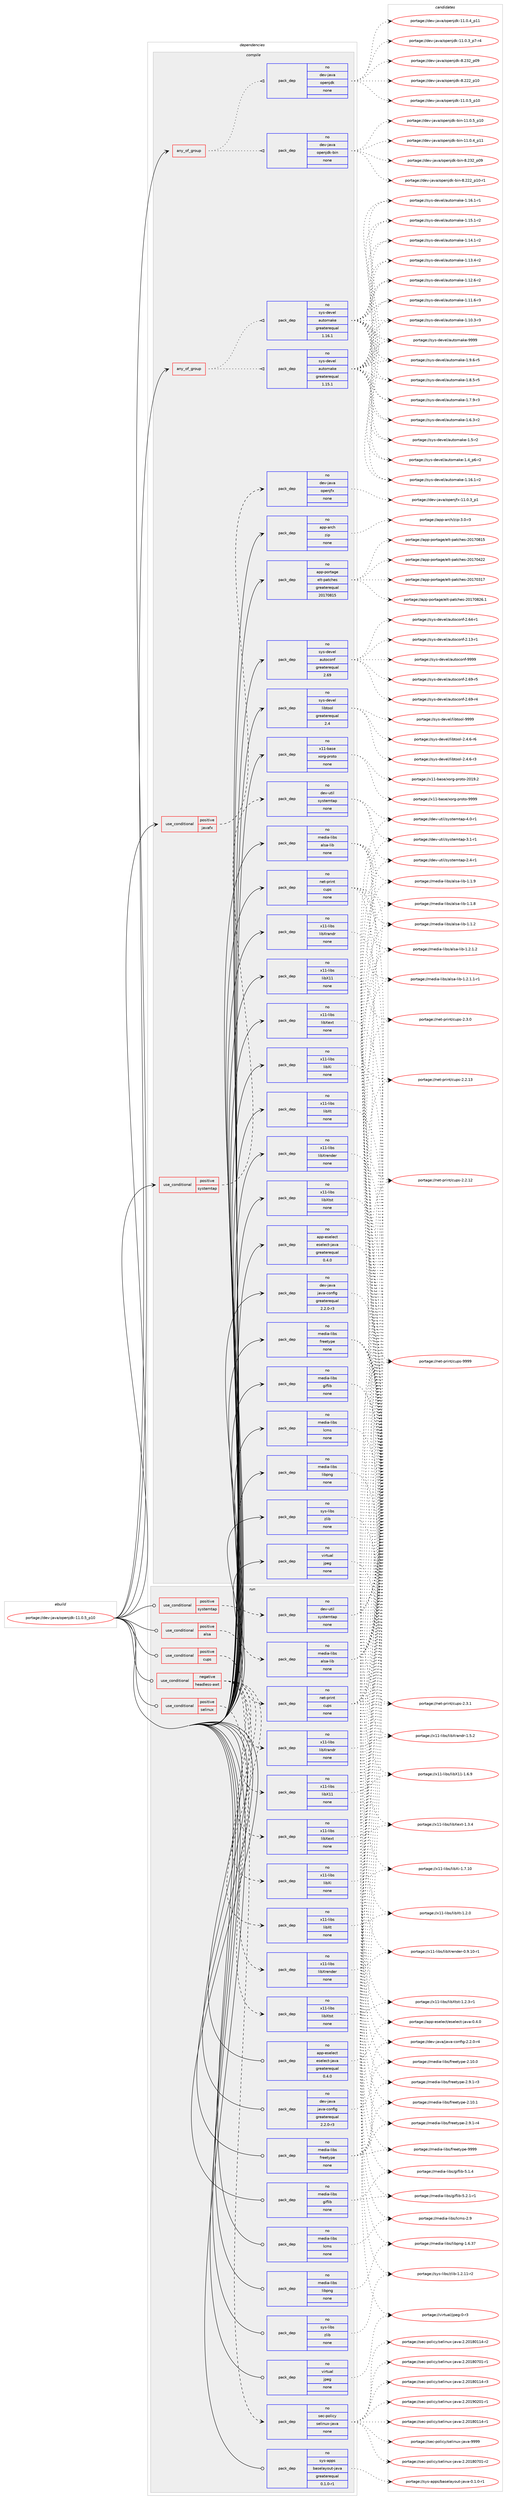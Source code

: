digraph prolog {

# *************
# Graph options
# *************

newrank=true;
concentrate=true;
compound=true;
graph [rankdir=LR,fontname=Helvetica,fontsize=10,ranksep=1.5];#, ranksep=2.5, nodesep=0.2];
edge  [arrowhead=vee];
node  [fontname=Helvetica,fontsize=10];

# **********
# The ebuild
# **********

subgraph cluster_leftcol {
color=gray;
label=<<i>ebuild</i>>;
id [label="portage://dev-java/openjdk-11.0.5_p10", color=red, width=4, href="../dev-java/openjdk-11.0.5_p10.svg"];
}

# ****************
# The dependencies
# ****************

subgraph cluster_midcol {
color=gray;
label=<<i>dependencies</i>>;
subgraph cluster_compile {
fillcolor="#eeeeee";
style=filled;
label=<<i>compile</i>>;
subgraph any5366 {
dependency527393 [label=<<TABLE BORDER="0" CELLBORDER="1" CELLSPACING="0" CELLPADDING="4"><TR><TD CELLPADDING="10">any_of_group</TD></TR></TABLE>>, shape=none, color=red];subgraph pack392348 {
dependency527394 [label=<<TABLE BORDER="0" CELLBORDER="1" CELLSPACING="0" CELLPADDING="4" WIDTH="220"><TR><TD ROWSPAN="6" CELLPADDING="30">pack_dep</TD></TR><TR><TD WIDTH="110">no</TD></TR><TR><TD>dev-java</TD></TR><TR><TD>openjdk-bin</TD></TR><TR><TD>none</TD></TR><TR><TD></TD></TR></TABLE>>, shape=none, color=blue];
}
dependency527393:e -> dependency527394:w [weight=20,style="dotted",arrowhead="oinv"];
subgraph pack392349 {
dependency527395 [label=<<TABLE BORDER="0" CELLBORDER="1" CELLSPACING="0" CELLPADDING="4" WIDTH="220"><TR><TD ROWSPAN="6" CELLPADDING="30">pack_dep</TD></TR><TR><TD WIDTH="110">no</TD></TR><TR><TD>dev-java</TD></TR><TR><TD>openjdk</TD></TR><TR><TD>none</TD></TR><TR><TD></TD></TR></TABLE>>, shape=none, color=blue];
}
dependency527393:e -> dependency527395:w [weight=20,style="dotted",arrowhead="oinv"];
}
id:e -> dependency527393:w [weight=20,style="solid",arrowhead="vee"];
subgraph any5367 {
dependency527396 [label=<<TABLE BORDER="0" CELLBORDER="1" CELLSPACING="0" CELLPADDING="4"><TR><TD CELLPADDING="10">any_of_group</TD></TR></TABLE>>, shape=none, color=red];subgraph pack392350 {
dependency527397 [label=<<TABLE BORDER="0" CELLBORDER="1" CELLSPACING="0" CELLPADDING="4" WIDTH="220"><TR><TD ROWSPAN="6" CELLPADDING="30">pack_dep</TD></TR><TR><TD WIDTH="110">no</TD></TR><TR><TD>sys-devel</TD></TR><TR><TD>automake</TD></TR><TR><TD>greaterequal</TD></TR><TR><TD>1.16.1</TD></TR></TABLE>>, shape=none, color=blue];
}
dependency527396:e -> dependency527397:w [weight=20,style="dotted",arrowhead="oinv"];
subgraph pack392351 {
dependency527398 [label=<<TABLE BORDER="0" CELLBORDER="1" CELLSPACING="0" CELLPADDING="4" WIDTH="220"><TR><TD ROWSPAN="6" CELLPADDING="30">pack_dep</TD></TR><TR><TD WIDTH="110">no</TD></TR><TR><TD>sys-devel</TD></TR><TR><TD>automake</TD></TR><TR><TD>greaterequal</TD></TR><TR><TD>1.15.1</TD></TR></TABLE>>, shape=none, color=blue];
}
dependency527396:e -> dependency527398:w [weight=20,style="dotted",arrowhead="oinv"];
}
id:e -> dependency527396:w [weight=20,style="solid",arrowhead="vee"];
subgraph cond129442 {
dependency527399 [label=<<TABLE BORDER="0" CELLBORDER="1" CELLSPACING="0" CELLPADDING="4"><TR><TD ROWSPAN="3" CELLPADDING="10">use_conditional</TD></TR><TR><TD>positive</TD></TR><TR><TD>javafx</TD></TR></TABLE>>, shape=none, color=red];
subgraph pack392352 {
dependency527400 [label=<<TABLE BORDER="0" CELLBORDER="1" CELLSPACING="0" CELLPADDING="4" WIDTH="220"><TR><TD ROWSPAN="6" CELLPADDING="30">pack_dep</TD></TR><TR><TD WIDTH="110">no</TD></TR><TR><TD>dev-java</TD></TR><TR><TD>openjfx</TD></TR><TR><TD>none</TD></TR><TR><TD></TD></TR></TABLE>>, shape=none, color=blue];
}
dependency527399:e -> dependency527400:w [weight=20,style="dashed",arrowhead="vee"];
}
id:e -> dependency527399:w [weight=20,style="solid",arrowhead="vee"];
subgraph cond129443 {
dependency527401 [label=<<TABLE BORDER="0" CELLBORDER="1" CELLSPACING="0" CELLPADDING="4"><TR><TD ROWSPAN="3" CELLPADDING="10">use_conditional</TD></TR><TR><TD>positive</TD></TR><TR><TD>systemtap</TD></TR></TABLE>>, shape=none, color=red];
subgraph pack392353 {
dependency527402 [label=<<TABLE BORDER="0" CELLBORDER="1" CELLSPACING="0" CELLPADDING="4" WIDTH="220"><TR><TD ROWSPAN="6" CELLPADDING="30">pack_dep</TD></TR><TR><TD WIDTH="110">no</TD></TR><TR><TD>dev-util</TD></TR><TR><TD>systemtap</TD></TR><TR><TD>none</TD></TR><TR><TD></TD></TR></TABLE>>, shape=none, color=blue];
}
dependency527401:e -> dependency527402:w [weight=20,style="dashed",arrowhead="vee"];
}
id:e -> dependency527401:w [weight=20,style="solid",arrowhead="vee"];
subgraph pack392354 {
dependency527403 [label=<<TABLE BORDER="0" CELLBORDER="1" CELLSPACING="0" CELLPADDING="4" WIDTH="220"><TR><TD ROWSPAN="6" CELLPADDING="30">pack_dep</TD></TR><TR><TD WIDTH="110">no</TD></TR><TR><TD>app-arch</TD></TR><TR><TD>zip</TD></TR><TR><TD>none</TD></TR><TR><TD></TD></TR></TABLE>>, shape=none, color=blue];
}
id:e -> dependency527403:w [weight=20,style="solid",arrowhead="vee"];
subgraph pack392355 {
dependency527404 [label=<<TABLE BORDER="0" CELLBORDER="1" CELLSPACING="0" CELLPADDING="4" WIDTH="220"><TR><TD ROWSPAN="6" CELLPADDING="30">pack_dep</TD></TR><TR><TD WIDTH="110">no</TD></TR><TR><TD>app-eselect</TD></TR><TR><TD>eselect-java</TD></TR><TR><TD>greaterequal</TD></TR><TR><TD>0.4.0</TD></TR></TABLE>>, shape=none, color=blue];
}
id:e -> dependency527404:w [weight=20,style="solid",arrowhead="vee"];
subgraph pack392356 {
dependency527405 [label=<<TABLE BORDER="0" CELLBORDER="1" CELLSPACING="0" CELLPADDING="4" WIDTH="220"><TR><TD ROWSPAN="6" CELLPADDING="30">pack_dep</TD></TR><TR><TD WIDTH="110">no</TD></TR><TR><TD>app-portage</TD></TR><TR><TD>elt-patches</TD></TR><TR><TD>greaterequal</TD></TR><TR><TD>20170815</TD></TR></TABLE>>, shape=none, color=blue];
}
id:e -> dependency527405:w [weight=20,style="solid",arrowhead="vee"];
subgraph pack392357 {
dependency527406 [label=<<TABLE BORDER="0" CELLBORDER="1" CELLSPACING="0" CELLPADDING="4" WIDTH="220"><TR><TD ROWSPAN="6" CELLPADDING="30">pack_dep</TD></TR><TR><TD WIDTH="110">no</TD></TR><TR><TD>dev-java</TD></TR><TR><TD>java-config</TD></TR><TR><TD>greaterequal</TD></TR><TR><TD>2.2.0-r3</TD></TR></TABLE>>, shape=none, color=blue];
}
id:e -> dependency527406:w [weight=20,style="solid",arrowhead="vee"];
subgraph pack392358 {
dependency527407 [label=<<TABLE BORDER="0" CELLBORDER="1" CELLSPACING="0" CELLPADDING="4" WIDTH="220"><TR><TD ROWSPAN="6" CELLPADDING="30">pack_dep</TD></TR><TR><TD WIDTH="110">no</TD></TR><TR><TD>media-libs</TD></TR><TR><TD>alsa-lib</TD></TR><TR><TD>none</TD></TR><TR><TD></TD></TR></TABLE>>, shape=none, color=blue];
}
id:e -> dependency527407:w [weight=20,style="solid",arrowhead="vee"];
subgraph pack392359 {
dependency527408 [label=<<TABLE BORDER="0" CELLBORDER="1" CELLSPACING="0" CELLPADDING="4" WIDTH="220"><TR><TD ROWSPAN="6" CELLPADDING="30">pack_dep</TD></TR><TR><TD WIDTH="110">no</TD></TR><TR><TD>media-libs</TD></TR><TR><TD>freetype</TD></TR><TR><TD>none</TD></TR><TR><TD></TD></TR></TABLE>>, shape=none, color=blue];
}
id:e -> dependency527408:w [weight=20,style="solid",arrowhead="vee"];
subgraph pack392360 {
dependency527409 [label=<<TABLE BORDER="0" CELLBORDER="1" CELLSPACING="0" CELLPADDING="4" WIDTH="220"><TR><TD ROWSPAN="6" CELLPADDING="30">pack_dep</TD></TR><TR><TD WIDTH="110">no</TD></TR><TR><TD>media-libs</TD></TR><TR><TD>giflib</TD></TR><TR><TD>none</TD></TR><TR><TD></TD></TR></TABLE>>, shape=none, color=blue];
}
id:e -> dependency527409:w [weight=20,style="solid",arrowhead="vee"];
subgraph pack392361 {
dependency527410 [label=<<TABLE BORDER="0" CELLBORDER="1" CELLSPACING="0" CELLPADDING="4" WIDTH="220"><TR><TD ROWSPAN="6" CELLPADDING="30">pack_dep</TD></TR><TR><TD WIDTH="110">no</TD></TR><TR><TD>media-libs</TD></TR><TR><TD>lcms</TD></TR><TR><TD>none</TD></TR><TR><TD></TD></TR></TABLE>>, shape=none, color=blue];
}
id:e -> dependency527410:w [weight=20,style="solid",arrowhead="vee"];
subgraph pack392362 {
dependency527411 [label=<<TABLE BORDER="0" CELLBORDER="1" CELLSPACING="0" CELLPADDING="4" WIDTH="220"><TR><TD ROWSPAN="6" CELLPADDING="30">pack_dep</TD></TR><TR><TD WIDTH="110">no</TD></TR><TR><TD>media-libs</TD></TR><TR><TD>libpng</TD></TR><TR><TD>none</TD></TR><TR><TD></TD></TR></TABLE>>, shape=none, color=blue];
}
id:e -> dependency527411:w [weight=20,style="solid",arrowhead="vee"];
subgraph pack392363 {
dependency527412 [label=<<TABLE BORDER="0" CELLBORDER="1" CELLSPACING="0" CELLPADDING="4" WIDTH="220"><TR><TD ROWSPAN="6" CELLPADDING="30">pack_dep</TD></TR><TR><TD WIDTH="110">no</TD></TR><TR><TD>net-print</TD></TR><TR><TD>cups</TD></TR><TR><TD>none</TD></TR><TR><TD></TD></TR></TABLE>>, shape=none, color=blue];
}
id:e -> dependency527412:w [weight=20,style="solid",arrowhead="vee"];
subgraph pack392364 {
dependency527413 [label=<<TABLE BORDER="0" CELLBORDER="1" CELLSPACING="0" CELLPADDING="4" WIDTH="220"><TR><TD ROWSPAN="6" CELLPADDING="30">pack_dep</TD></TR><TR><TD WIDTH="110">no</TD></TR><TR><TD>sys-devel</TD></TR><TR><TD>autoconf</TD></TR><TR><TD>greaterequal</TD></TR><TR><TD>2.69</TD></TR></TABLE>>, shape=none, color=blue];
}
id:e -> dependency527413:w [weight=20,style="solid",arrowhead="vee"];
subgraph pack392365 {
dependency527414 [label=<<TABLE BORDER="0" CELLBORDER="1" CELLSPACING="0" CELLPADDING="4" WIDTH="220"><TR><TD ROWSPAN="6" CELLPADDING="30">pack_dep</TD></TR><TR><TD WIDTH="110">no</TD></TR><TR><TD>sys-devel</TD></TR><TR><TD>libtool</TD></TR><TR><TD>greaterequal</TD></TR><TR><TD>2.4</TD></TR></TABLE>>, shape=none, color=blue];
}
id:e -> dependency527414:w [weight=20,style="solid",arrowhead="vee"];
subgraph pack392366 {
dependency527415 [label=<<TABLE BORDER="0" CELLBORDER="1" CELLSPACING="0" CELLPADDING="4" WIDTH="220"><TR><TD ROWSPAN="6" CELLPADDING="30">pack_dep</TD></TR><TR><TD WIDTH="110">no</TD></TR><TR><TD>sys-libs</TD></TR><TR><TD>zlib</TD></TR><TR><TD>none</TD></TR><TR><TD></TD></TR></TABLE>>, shape=none, color=blue];
}
id:e -> dependency527415:w [weight=20,style="solid",arrowhead="vee"];
subgraph pack392367 {
dependency527416 [label=<<TABLE BORDER="0" CELLBORDER="1" CELLSPACING="0" CELLPADDING="4" WIDTH="220"><TR><TD ROWSPAN="6" CELLPADDING="30">pack_dep</TD></TR><TR><TD WIDTH="110">no</TD></TR><TR><TD>virtual</TD></TR><TR><TD>jpeg</TD></TR><TR><TD>none</TD></TR><TR><TD></TD></TR></TABLE>>, shape=none, color=blue];
}
id:e -> dependency527416:w [weight=20,style="solid",arrowhead="vee"];
subgraph pack392368 {
dependency527417 [label=<<TABLE BORDER="0" CELLBORDER="1" CELLSPACING="0" CELLPADDING="4" WIDTH="220"><TR><TD ROWSPAN="6" CELLPADDING="30">pack_dep</TD></TR><TR><TD WIDTH="110">no</TD></TR><TR><TD>x11-base</TD></TR><TR><TD>xorg-proto</TD></TR><TR><TD>none</TD></TR><TR><TD></TD></TR></TABLE>>, shape=none, color=blue];
}
id:e -> dependency527417:w [weight=20,style="solid",arrowhead="vee"];
subgraph pack392369 {
dependency527418 [label=<<TABLE BORDER="0" CELLBORDER="1" CELLSPACING="0" CELLPADDING="4" WIDTH="220"><TR><TD ROWSPAN="6" CELLPADDING="30">pack_dep</TD></TR><TR><TD WIDTH="110">no</TD></TR><TR><TD>x11-libs</TD></TR><TR><TD>libX11</TD></TR><TR><TD>none</TD></TR><TR><TD></TD></TR></TABLE>>, shape=none, color=blue];
}
id:e -> dependency527418:w [weight=20,style="solid",arrowhead="vee"];
subgraph pack392370 {
dependency527419 [label=<<TABLE BORDER="0" CELLBORDER="1" CELLSPACING="0" CELLPADDING="4" WIDTH="220"><TR><TD ROWSPAN="6" CELLPADDING="30">pack_dep</TD></TR><TR><TD WIDTH="110">no</TD></TR><TR><TD>x11-libs</TD></TR><TR><TD>libXext</TD></TR><TR><TD>none</TD></TR><TR><TD></TD></TR></TABLE>>, shape=none, color=blue];
}
id:e -> dependency527419:w [weight=20,style="solid",arrowhead="vee"];
subgraph pack392371 {
dependency527420 [label=<<TABLE BORDER="0" CELLBORDER="1" CELLSPACING="0" CELLPADDING="4" WIDTH="220"><TR><TD ROWSPAN="6" CELLPADDING="30">pack_dep</TD></TR><TR><TD WIDTH="110">no</TD></TR><TR><TD>x11-libs</TD></TR><TR><TD>libXi</TD></TR><TR><TD>none</TD></TR><TR><TD></TD></TR></TABLE>>, shape=none, color=blue];
}
id:e -> dependency527420:w [weight=20,style="solid",arrowhead="vee"];
subgraph pack392372 {
dependency527421 [label=<<TABLE BORDER="0" CELLBORDER="1" CELLSPACING="0" CELLPADDING="4" WIDTH="220"><TR><TD ROWSPAN="6" CELLPADDING="30">pack_dep</TD></TR><TR><TD WIDTH="110">no</TD></TR><TR><TD>x11-libs</TD></TR><TR><TD>libXrandr</TD></TR><TR><TD>none</TD></TR><TR><TD></TD></TR></TABLE>>, shape=none, color=blue];
}
id:e -> dependency527421:w [weight=20,style="solid",arrowhead="vee"];
subgraph pack392373 {
dependency527422 [label=<<TABLE BORDER="0" CELLBORDER="1" CELLSPACING="0" CELLPADDING="4" WIDTH="220"><TR><TD ROWSPAN="6" CELLPADDING="30">pack_dep</TD></TR><TR><TD WIDTH="110">no</TD></TR><TR><TD>x11-libs</TD></TR><TR><TD>libXrender</TD></TR><TR><TD>none</TD></TR><TR><TD></TD></TR></TABLE>>, shape=none, color=blue];
}
id:e -> dependency527422:w [weight=20,style="solid",arrowhead="vee"];
subgraph pack392374 {
dependency527423 [label=<<TABLE BORDER="0" CELLBORDER="1" CELLSPACING="0" CELLPADDING="4" WIDTH="220"><TR><TD ROWSPAN="6" CELLPADDING="30">pack_dep</TD></TR><TR><TD WIDTH="110">no</TD></TR><TR><TD>x11-libs</TD></TR><TR><TD>libXt</TD></TR><TR><TD>none</TD></TR><TR><TD></TD></TR></TABLE>>, shape=none, color=blue];
}
id:e -> dependency527423:w [weight=20,style="solid",arrowhead="vee"];
subgraph pack392375 {
dependency527424 [label=<<TABLE BORDER="0" CELLBORDER="1" CELLSPACING="0" CELLPADDING="4" WIDTH="220"><TR><TD ROWSPAN="6" CELLPADDING="30">pack_dep</TD></TR><TR><TD WIDTH="110">no</TD></TR><TR><TD>x11-libs</TD></TR><TR><TD>libXtst</TD></TR><TR><TD>none</TD></TR><TR><TD></TD></TR></TABLE>>, shape=none, color=blue];
}
id:e -> dependency527424:w [weight=20,style="solid",arrowhead="vee"];
}
subgraph cluster_compileandrun {
fillcolor="#eeeeee";
style=filled;
label=<<i>compile and run</i>>;
}
subgraph cluster_run {
fillcolor="#eeeeee";
style=filled;
label=<<i>run</i>>;
subgraph cond129444 {
dependency527425 [label=<<TABLE BORDER="0" CELLBORDER="1" CELLSPACING="0" CELLPADDING="4"><TR><TD ROWSPAN="3" CELLPADDING="10">use_conditional</TD></TR><TR><TD>negative</TD></TR><TR><TD>headless-awt</TD></TR></TABLE>>, shape=none, color=red];
subgraph pack392376 {
dependency527426 [label=<<TABLE BORDER="0" CELLBORDER="1" CELLSPACING="0" CELLPADDING="4" WIDTH="220"><TR><TD ROWSPAN="6" CELLPADDING="30">pack_dep</TD></TR><TR><TD WIDTH="110">no</TD></TR><TR><TD>x11-libs</TD></TR><TR><TD>libX11</TD></TR><TR><TD>none</TD></TR><TR><TD></TD></TR></TABLE>>, shape=none, color=blue];
}
dependency527425:e -> dependency527426:w [weight=20,style="dashed",arrowhead="vee"];
subgraph pack392377 {
dependency527427 [label=<<TABLE BORDER="0" CELLBORDER="1" CELLSPACING="0" CELLPADDING="4" WIDTH="220"><TR><TD ROWSPAN="6" CELLPADDING="30">pack_dep</TD></TR><TR><TD WIDTH="110">no</TD></TR><TR><TD>x11-libs</TD></TR><TR><TD>libXext</TD></TR><TR><TD>none</TD></TR><TR><TD></TD></TR></TABLE>>, shape=none, color=blue];
}
dependency527425:e -> dependency527427:w [weight=20,style="dashed",arrowhead="vee"];
subgraph pack392378 {
dependency527428 [label=<<TABLE BORDER="0" CELLBORDER="1" CELLSPACING="0" CELLPADDING="4" WIDTH="220"><TR><TD ROWSPAN="6" CELLPADDING="30">pack_dep</TD></TR><TR><TD WIDTH="110">no</TD></TR><TR><TD>x11-libs</TD></TR><TR><TD>libXi</TD></TR><TR><TD>none</TD></TR><TR><TD></TD></TR></TABLE>>, shape=none, color=blue];
}
dependency527425:e -> dependency527428:w [weight=20,style="dashed",arrowhead="vee"];
subgraph pack392379 {
dependency527429 [label=<<TABLE BORDER="0" CELLBORDER="1" CELLSPACING="0" CELLPADDING="4" WIDTH="220"><TR><TD ROWSPAN="6" CELLPADDING="30">pack_dep</TD></TR><TR><TD WIDTH="110">no</TD></TR><TR><TD>x11-libs</TD></TR><TR><TD>libXrandr</TD></TR><TR><TD>none</TD></TR><TR><TD></TD></TR></TABLE>>, shape=none, color=blue];
}
dependency527425:e -> dependency527429:w [weight=20,style="dashed",arrowhead="vee"];
subgraph pack392380 {
dependency527430 [label=<<TABLE BORDER="0" CELLBORDER="1" CELLSPACING="0" CELLPADDING="4" WIDTH="220"><TR><TD ROWSPAN="6" CELLPADDING="30">pack_dep</TD></TR><TR><TD WIDTH="110">no</TD></TR><TR><TD>x11-libs</TD></TR><TR><TD>libXrender</TD></TR><TR><TD>none</TD></TR><TR><TD></TD></TR></TABLE>>, shape=none, color=blue];
}
dependency527425:e -> dependency527430:w [weight=20,style="dashed",arrowhead="vee"];
subgraph pack392381 {
dependency527431 [label=<<TABLE BORDER="0" CELLBORDER="1" CELLSPACING="0" CELLPADDING="4" WIDTH="220"><TR><TD ROWSPAN="6" CELLPADDING="30">pack_dep</TD></TR><TR><TD WIDTH="110">no</TD></TR><TR><TD>x11-libs</TD></TR><TR><TD>libXt</TD></TR><TR><TD>none</TD></TR><TR><TD></TD></TR></TABLE>>, shape=none, color=blue];
}
dependency527425:e -> dependency527431:w [weight=20,style="dashed",arrowhead="vee"];
subgraph pack392382 {
dependency527432 [label=<<TABLE BORDER="0" CELLBORDER="1" CELLSPACING="0" CELLPADDING="4" WIDTH="220"><TR><TD ROWSPAN="6" CELLPADDING="30">pack_dep</TD></TR><TR><TD WIDTH="110">no</TD></TR><TR><TD>x11-libs</TD></TR><TR><TD>libXtst</TD></TR><TR><TD>none</TD></TR><TR><TD></TD></TR></TABLE>>, shape=none, color=blue];
}
dependency527425:e -> dependency527432:w [weight=20,style="dashed",arrowhead="vee"];
}
id:e -> dependency527425:w [weight=20,style="solid",arrowhead="odot"];
subgraph cond129445 {
dependency527433 [label=<<TABLE BORDER="0" CELLBORDER="1" CELLSPACING="0" CELLPADDING="4"><TR><TD ROWSPAN="3" CELLPADDING="10">use_conditional</TD></TR><TR><TD>positive</TD></TR><TR><TD>alsa</TD></TR></TABLE>>, shape=none, color=red];
subgraph pack392383 {
dependency527434 [label=<<TABLE BORDER="0" CELLBORDER="1" CELLSPACING="0" CELLPADDING="4" WIDTH="220"><TR><TD ROWSPAN="6" CELLPADDING="30">pack_dep</TD></TR><TR><TD WIDTH="110">no</TD></TR><TR><TD>media-libs</TD></TR><TR><TD>alsa-lib</TD></TR><TR><TD>none</TD></TR><TR><TD></TD></TR></TABLE>>, shape=none, color=blue];
}
dependency527433:e -> dependency527434:w [weight=20,style="dashed",arrowhead="vee"];
}
id:e -> dependency527433:w [weight=20,style="solid",arrowhead="odot"];
subgraph cond129446 {
dependency527435 [label=<<TABLE BORDER="0" CELLBORDER="1" CELLSPACING="0" CELLPADDING="4"><TR><TD ROWSPAN="3" CELLPADDING="10">use_conditional</TD></TR><TR><TD>positive</TD></TR><TR><TD>cups</TD></TR></TABLE>>, shape=none, color=red];
subgraph pack392384 {
dependency527436 [label=<<TABLE BORDER="0" CELLBORDER="1" CELLSPACING="0" CELLPADDING="4" WIDTH="220"><TR><TD ROWSPAN="6" CELLPADDING="30">pack_dep</TD></TR><TR><TD WIDTH="110">no</TD></TR><TR><TD>net-print</TD></TR><TR><TD>cups</TD></TR><TR><TD>none</TD></TR><TR><TD></TD></TR></TABLE>>, shape=none, color=blue];
}
dependency527435:e -> dependency527436:w [weight=20,style="dashed",arrowhead="vee"];
}
id:e -> dependency527435:w [weight=20,style="solid",arrowhead="odot"];
subgraph cond129447 {
dependency527437 [label=<<TABLE BORDER="0" CELLBORDER="1" CELLSPACING="0" CELLPADDING="4"><TR><TD ROWSPAN="3" CELLPADDING="10">use_conditional</TD></TR><TR><TD>positive</TD></TR><TR><TD>selinux</TD></TR></TABLE>>, shape=none, color=red];
subgraph pack392385 {
dependency527438 [label=<<TABLE BORDER="0" CELLBORDER="1" CELLSPACING="0" CELLPADDING="4" WIDTH="220"><TR><TD ROWSPAN="6" CELLPADDING="30">pack_dep</TD></TR><TR><TD WIDTH="110">no</TD></TR><TR><TD>sec-policy</TD></TR><TR><TD>selinux-java</TD></TR><TR><TD>none</TD></TR><TR><TD></TD></TR></TABLE>>, shape=none, color=blue];
}
dependency527437:e -> dependency527438:w [weight=20,style="dashed",arrowhead="vee"];
}
id:e -> dependency527437:w [weight=20,style="solid",arrowhead="odot"];
subgraph cond129448 {
dependency527439 [label=<<TABLE BORDER="0" CELLBORDER="1" CELLSPACING="0" CELLPADDING="4"><TR><TD ROWSPAN="3" CELLPADDING="10">use_conditional</TD></TR><TR><TD>positive</TD></TR><TR><TD>systemtap</TD></TR></TABLE>>, shape=none, color=red];
subgraph pack392386 {
dependency527440 [label=<<TABLE BORDER="0" CELLBORDER="1" CELLSPACING="0" CELLPADDING="4" WIDTH="220"><TR><TD ROWSPAN="6" CELLPADDING="30">pack_dep</TD></TR><TR><TD WIDTH="110">no</TD></TR><TR><TD>dev-util</TD></TR><TR><TD>systemtap</TD></TR><TR><TD>none</TD></TR><TR><TD></TD></TR></TABLE>>, shape=none, color=blue];
}
dependency527439:e -> dependency527440:w [weight=20,style="dashed",arrowhead="vee"];
}
id:e -> dependency527439:w [weight=20,style="solid",arrowhead="odot"];
subgraph pack392387 {
dependency527441 [label=<<TABLE BORDER="0" CELLBORDER="1" CELLSPACING="0" CELLPADDING="4" WIDTH="220"><TR><TD ROWSPAN="6" CELLPADDING="30">pack_dep</TD></TR><TR><TD WIDTH="110">no</TD></TR><TR><TD>app-eselect</TD></TR><TR><TD>eselect-java</TD></TR><TR><TD>greaterequal</TD></TR><TR><TD>0.4.0</TD></TR></TABLE>>, shape=none, color=blue];
}
id:e -> dependency527441:w [weight=20,style="solid",arrowhead="odot"];
subgraph pack392388 {
dependency527442 [label=<<TABLE BORDER="0" CELLBORDER="1" CELLSPACING="0" CELLPADDING="4" WIDTH="220"><TR><TD ROWSPAN="6" CELLPADDING="30">pack_dep</TD></TR><TR><TD WIDTH="110">no</TD></TR><TR><TD>dev-java</TD></TR><TR><TD>java-config</TD></TR><TR><TD>greaterequal</TD></TR><TR><TD>2.2.0-r3</TD></TR></TABLE>>, shape=none, color=blue];
}
id:e -> dependency527442:w [weight=20,style="solid",arrowhead="odot"];
subgraph pack392389 {
dependency527443 [label=<<TABLE BORDER="0" CELLBORDER="1" CELLSPACING="0" CELLPADDING="4" WIDTH="220"><TR><TD ROWSPAN="6" CELLPADDING="30">pack_dep</TD></TR><TR><TD WIDTH="110">no</TD></TR><TR><TD>media-libs</TD></TR><TR><TD>freetype</TD></TR><TR><TD>none</TD></TR><TR><TD></TD></TR></TABLE>>, shape=none, color=blue];
}
id:e -> dependency527443:w [weight=20,style="solid",arrowhead="odot"];
subgraph pack392390 {
dependency527444 [label=<<TABLE BORDER="0" CELLBORDER="1" CELLSPACING="0" CELLPADDING="4" WIDTH="220"><TR><TD ROWSPAN="6" CELLPADDING="30">pack_dep</TD></TR><TR><TD WIDTH="110">no</TD></TR><TR><TD>media-libs</TD></TR><TR><TD>giflib</TD></TR><TR><TD>none</TD></TR><TR><TD></TD></TR></TABLE>>, shape=none, color=blue];
}
id:e -> dependency527444:w [weight=20,style="solid",arrowhead="odot"];
subgraph pack392391 {
dependency527445 [label=<<TABLE BORDER="0" CELLBORDER="1" CELLSPACING="0" CELLPADDING="4" WIDTH="220"><TR><TD ROWSPAN="6" CELLPADDING="30">pack_dep</TD></TR><TR><TD WIDTH="110">no</TD></TR><TR><TD>media-libs</TD></TR><TR><TD>lcms</TD></TR><TR><TD>none</TD></TR><TR><TD></TD></TR></TABLE>>, shape=none, color=blue];
}
id:e -> dependency527445:w [weight=20,style="solid",arrowhead="odot"];
subgraph pack392392 {
dependency527446 [label=<<TABLE BORDER="0" CELLBORDER="1" CELLSPACING="0" CELLPADDING="4" WIDTH="220"><TR><TD ROWSPAN="6" CELLPADDING="30">pack_dep</TD></TR><TR><TD WIDTH="110">no</TD></TR><TR><TD>media-libs</TD></TR><TR><TD>libpng</TD></TR><TR><TD>none</TD></TR><TR><TD></TD></TR></TABLE>>, shape=none, color=blue];
}
id:e -> dependency527446:w [weight=20,style="solid",arrowhead="odot"];
subgraph pack392393 {
dependency527447 [label=<<TABLE BORDER="0" CELLBORDER="1" CELLSPACING="0" CELLPADDING="4" WIDTH="220"><TR><TD ROWSPAN="6" CELLPADDING="30">pack_dep</TD></TR><TR><TD WIDTH="110">no</TD></TR><TR><TD>sys-apps</TD></TR><TR><TD>baselayout-java</TD></TR><TR><TD>greaterequal</TD></TR><TR><TD>0.1.0-r1</TD></TR></TABLE>>, shape=none, color=blue];
}
id:e -> dependency527447:w [weight=20,style="solid",arrowhead="odot"];
subgraph pack392394 {
dependency527448 [label=<<TABLE BORDER="0" CELLBORDER="1" CELLSPACING="0" CELLPADDING="4" WIDTH="220"><TR><TD ROWSPAN="6" CELLPADDING="30">pack_dep</TD></TR><TR><TD WIDTH="110">no</TD></TR><TR><TD>sys-libs</TD></TR><TR><TD>zlib</TD></TR><TR><TD>none</TD></TR><TR><TD></TD></TR></TABLE>>, shape=none, color=blue];
}
id:e -> dependency527448:w [weight=20,style="solid",arrowhead="odot"];
subgraph pack392395 {
dependency527449 [label=<<TABLE BORDER="0" CELLBORDER="1" CELLSPACING="0" CELLPADDING="4" WIDTH="220"><TR><TD ROWSPAN="6" CELLPADDING="30">pack_dep</TD></TR><TR><TD WIDTH="110">no</TD></TR><TR><TD>virtual</TD></TR><TR><TD>jpeg</TD></TR><TR><TD>none</TD></TR><TR><TD></TD></TR></TABLE>>, shape=none, color=blue];
}
id:e -> dependency527449:w [weight=20,style="solid",arrowhead="odot"];
}
}

# **************
# The candidates
# **************

subgraph cluster_choices {
rank=same;
color=gray;
label=<<i>candidates</i>>;

subgraph choice392348 {
color=black;
nodesep=1;
choice100101118451069711897471111121011101061001074598105110455646505150951124857 [label="portage://dev-java/openjdk-bin-8.232_p09", color=red, width=4,href="../dev-java/openjdk-bin-8.232_p09.svg"];
choice1001011184510697118974711111210111010610010745981051104556465050509511249484511449 [label="portage://dev-java/openjdk-bin-8.222_p10-r1", color=red, width=4,href="../dev-java/openjdk-bin-8.222_p10-r1.svg"];
choice10010111845106971189747111112101110106100107459810511045494946484653951124948 [label="portage://dev-java/openjdk-bin-11.0.5_p10", color=red, width=4,href="../dev-java/openjdk-bin-11.0.5_p10.svg"];
choice10010111845106971189747111112101110106100107459810511045494946484652951124949 [label="portage://dev-java/openjdk-bin-11.0.4_p11", color=red, width=4,href="../dev-java/openjdk-bin-11.0.4_p11.svg"];
dependency527394:e -> choice100101118451069711897471111121011101061001074598105110455646505150951124857:w [style=dotted,weight="100"];
dependency527394:e -> choice1001011184510697118974711111210111010610010745981051104556465050509511249484511449:w [style=dotted,weight="100"];
dependency527394:e -> choice10010111845106971189747111112101110106100107459810511045494946484653951124948:w [style=dotted,weight="100"];
dependency527394:e -> choice10010111845106971189747111112101110106100107459810511045494946484652951124949:w [style=dotted,weight="100"];
}
subgraph choice392349 {
color=black;
nodesep=1;
choice10010111845106971189747111112101110106100107455646505150951124857 [label="portage://dev-java/openjdk-8.232_p09", color=red, width=4,href="../dev-java/openjdk-8.232_p09.svg"];
choice10010111845106971189747111112101110106100107455646505050951124948 [label="portage://dev-java/openjdk-8.222_p10", color=red, width=4,href="../dev-java/openjdk-8.222_p10.svg"];
choice1001011184510697118974711111210111010610010745494946484653951124948 [label="portage://dev-java/openjdk-11.0.5_p10", color=red, width=4,href="../dev-java/openjdk-11.0.5_p10.svg"];
choice1001011184510697118974711111210111010610010745494946484652951124949 [label="portage://dev-java/openjdk-11.0.4_p11", color=red, width=4,href="../dev-java/openjdk-11.0.4_p11.svg"];
choice100101118451069711897471111121011101061001074549494648465195112554511452 [label="portage://dev-java/openjdk-11.0.3_p7-r4", color=red, width=4,href="../dev-java/openjdk-11.0.3_p7-r4.svg"];
dependency527395:e -> choice10010111845106971189747111112101110106100107455646505150951124857:w [style=dotted,weight="100"];
dependency527395:e -> choice10010111845106971189747111112101110106100107455646505050951124948:w [style=dotted,weight="100"];
dependency527395:e -> choice1001011184510697118974711111210111010610010745494946484653951124948:w [style=dotted,weight="100"];
dependency527395:e -> choice1001011184510697118974711111210111010610010745494946484652951124949:w [style=dotted,weight="100"];
dependency527395:e -> choice100101118451069711897471111121011101061001074549494648465195112554511452:w [style=dotted,weight="100"];
}
subgraph choice392350 {
color=black;
nodesep=1;
choice115121115451001011181011084797117116111109971071014557575757 [label="portage://sys-devel/automake-9999", color=red, width=4,href="../sys-devel/automake-9999.svg"];
choice115121115451001011181011084797117116111109971071014549465746544511453 [label="portage://sys-devel/automake-1.9.6-r5", color=red, width=4,href="../sys-devel/automake-1.9.6-r5.svg"];
choice115121115451001011181011084797117116111109971071014549465646534511453 [label="portage://sys-devel/automake-1.8.5-r5", color=red, width=4,href="../sys-devel/automake-1.8.5-r5.svg"];
choice115121115451001011181011084797117116111109971071014549465546574511451 [label="portage://sys-devel/automake-1.7.9-r3", color=red, width=4,href="../sys-devel/automake-1.7.9-r3.svg"];
choice115121115451001011181011084797117116111109971071014549465446514511450 [label="portage://sys-devel/automake-1.6.3-r2", color=red, width=4,href="../sys-devel/automake-1.6.3-r2.svg"];
choice11512111545100101118101108479711711611110997107101454946534511450 [label="portage://sys-devel/automake-1.5-r2", color=red, width=4,href="../sys-devel/automake-1.5-r2.svg"];
choice115121115451001011181011084797117116111109971071014549465295112544511450 [label="portage://sys-devel/automake-1.4_p6-r2", color=red, width=4,href="../sys-devel/automake-1.4_p6-r2.svg"];
choice11512111545100101118101108479711711611110997107101454946495446494511450 [label="portage://sys-devel/automake-1.16.1-r2", color=red, width=4,href="../sys-devel/automake-1.16.1-r2.svg"];
choice11512111545100101118101108479711711611110997107101454946495446494511449 [label="portage://sys-devel/automake-1.16.1-r1", color=red, width=4,href="../sys-devel/automake-1.16.1-r1.svg"];
choice11512111545100101118101108479711711611110997107101454946495346494511450 [label="portage://sys-devel/automake-1.15.1-r2", color=red, width=4,href="../sys-devel/automake-1.15.1-r2.svg"];
choice11512111545100101118101108479711711611110997107101454946495246494511450 [label="portage://sys-devel/automake-1.14.1-r2", color=red, width=4,href="../sys-devel/automake-1.14.1-r2.svg"];
choice11512111545100101118101108479711711611110997107101454946495146524511450 [label="portage://sys-devel/automake-1.13.4-r2", color=red, width=4,href="../sys-devel/automake-1.13.4-r2.svg"];
choice11512111545100101118101108479711711611110997107101454946495046544511450 [label="portage://sys-devel/automake-1.12.6-r2", color=red, width=4,href="../sys-devel/automake-1.12.6-r2.svg"];
choice11512111545100101118101108479711711611110997107101454946494946544511451 [label="portage://sys-devel/automake-1.11.6-r3", color=red, width=4,href="../sys-devel/automake-1.11.6-r3.svg"];
choice11512111545100101118101108479711711611110997107101454946494846514511451 [label="portage://sys-devel/automake-1.10.3-r3", color=red, width=4,href="../sys-devel/automake-1.10.3-r3.svg"];
dependency527397:e -> choice115121115451001011181011084797117116111109971071014557575757:w [style=dotted,weight="100"];
dependency527397:e -> choice115121115451001011181011084797117116111109971071014549465746544511453:w [style=dotted,weight="100"];
dependency527397:e -> choice115121115451001011181011084797117116111109971071014549465646534511453:w [style=dotted,weight="100"];
dependency527397:e -> choice115121115451001011181011084797117116111109971071014549465546574511451:w [style=dotted,weight="100"];
dependency527397:e -> choice115121115451001011181011084797117116111109971071014549465446514511450:w [style=dotted,weight="100"];
dependency527397:e -> choice11512111545100101118101108479711711611110997107101454946534511450:w [style=dotted,weight="100"];
dependency527397:e -> choice115121115451001011181011084797117116111109971071014549465295112544511450:w [style=dotted,weight="100"];
dependency527397:e -> choice11512111545100101118101108479711711611110997107101454946495446494511450:w [style=dotted,weight="100"];
dependency527397:e -> choice11512111545100101118101108479711711611110997107101454946495446494511449:w [style=dotted,weight="100"];
dependency527397:e -> choice11512111545100101118101108479711711611110997107101454946495346494511450:w [style=dotted,weight="100"];
dependency527397:e -> choice11512111545100101118101108479711711611110997107101454946495246494511450:w [style=dotted,weight="100"];
dependency527397:e -> choice11512111545100101118101108479711711611110997107101454946495146524511450:w [style=dotted,weight="100"];
dependency527397:e -> choice11512111545100101118101108479711711611110997107101454946495046544511450:w [style=dotted,weight="100"];
dependency527397:e -> choice11512111545100101118101108479711711611110997107101454946494946544511451:w [style=dotted,weight="100"];
dependency527397:e -> choice11512111545100101118101108479711711611110997107101454946494846514511451:w [style=dotted,weight="100"];
}
subgraph choice392351 {
color=black;
nodesep=1;
choice115121115451001011181011084797117116111109971071014557575757 [label="portage://sys-devel/automake-9999", color=red, width=4,href="../sys-devel/automake-9999.svg"];
choice115121115451001011181011084797117116111109971071014549465746544511453 [label="portage://sys-devel/automake-1.9.6-r5", color=red, width=4,href="../sys-devel/automake-1.9.6-r5.svg"];
choice115121115451001011181011084797117116111109971071014549465646534511453 [label="portage://sys-devel/automake-1.8.5-r5", color=red, width=4,href="../sys-devel/automake-1.8.5-r5.svg"];
choice115121115451001011181011084797117116111109971071014549465546574511451 [label="portage://sys-devel/automake-1.7.9-r3", color=red, width=4,href="../sys-devel/automake-1.7.9-r3.svg"];
choice115121115451001011181011084797117116111109971071014549465446514511450 [label="portage://sys-devel/automake-1.6.3-r2", color=red, width=4,href="../sys-devel/automake-1.6.3-r2.svg"];
choice11512111545100101118101108479711711611110997107101454946534511450 [label="portage://sys-devel/automake-1.5-r2", color=red, width=4,href="../sys-devel/automake-1.5-r2.svg"];
choice115121115451001011181011084797117116111109971071014549465295112544511450 [label="portage://sys-devel/automake-1.4_p6-r2", color=red, width=4,href="../sys-devel/automake-1.4_p6-r2.svg"];
choice11512111545100101118101108479711711611110997107101454946495446494511450 [label="portage://sys-devel/automake-1.16.1-r2", color=red, width=4,href="../sys-devel/automake-1.16.1-r2.svg"];
choice11512111545100101118101108479711711611110997107101454946495446494511449 [label="portage://sys-devel/automake-1.16.1-r1", color=red, width=4,href="../sys-devel/automake-1.16.1-r1.svg"];
choice11512111545100101118101108479711711611110997107101454946495346494511450 [label="portage://sys-devel/automake-1.15.1-r2", color=red, width=4,href="../sys-devel/automake-1.15.1-r2.svg"];
choice11512111545100101118101108479711711611110997107101454946495246494511450 [label="portage://sys-devel/automake-1.14.1-r2", color=red, width=4,href="../sys-devel/automake-1.14.1-r2.svg"];
choice11512111545100101118101108479711711611110997107101454946495146524511450 [label="portage://sys-devel/automake-1.13.4-r2", color=red, width=4,href="../sys-devel/automake-1.13.4-r2.svg"];
choice11512111545100101118101108479711711611110997107101454946495046544511450 [label="portage://sys-devel/automake-1.12.6-r2", color=red, width=4,href="../sys-devel/automake-1.12.6-r2.svg"];
choice11512111545100101118101108479711711611110997107101454946494946544511451 [label="portage://sys-devel/automake-1.11.6-r3", color=red, width=4,href="../sys-devel/automake-1.11.6-r3.svg"];
choice11512111545100101118101108479711711611110997107101454946494846514511451 [label="portage://sys-devel/automake-1.10.3-r3", color=red, width=4,href="../sys-devel/automake-1.10.3-r3.svg"];
dependency527398:e -> choice115121115451001011181011084797117116111109971071014557575757:w [style=dotted,weight="100"];
dependency527398:e -> choice115121115451001011181011084797117116111109971071014549465746544511453:w [style=dotted,weight="100"];
dependency527398:e -> choice115121115451001011181011084797117116111109971071014549465646534511453:w [style=dotted,weight="100"];
dependency527398:e -> choice115121115451001011181011084797117116111109971071014549465546574511451:w [style=dotted,weight="100"];
dependency527398:e -> choice115121115451001011181011084797117116111109971071014549465446514511450:w [style=dotted,weight="100"];
dependency527398:e -> choice11512111545100101118101108479711711611110997107101454946534511450:w [style=dotted,weight="100"];
dependency527398:e -> choice115121115451001011181011084797117116111109971071014549465295112544511450:w [style=dotted,weight="100"];
dependency527398:e -> choice11512111545100101118101108479711711611110997107101454946495446494511450:w [style=dotted,weight="100"];
dependency527398:e -> choice11512111545100101118101108479711711611110997107101454946495446494511449:w [style=dotted,weight="100"];
dependency527398:e -> choice11512111545100101118101108479711711611110997107101454946495346494511450:w [style=dotted,weight="100"];
dependency527398:e -> choice11512111545100101118101108479711711611110997107101454946495246494511450:w [style=dotted,weight="100"];
dependency527398:e -> choice11512111545100101118101108479711711611110997107101454946495146524511450:w [style=dotted,weight="100"];
dependency527398:e -> choice11512111545100101118101108479711711611110997107101454946495046544511450:w [style=dotted,weight="100"];
dependency527398:e -> choice11512111545100101118101108479711711611110997107101454946494946544511451:w [style=dotted,weight="100"];
dependency527398:e -> choice11512111545100101118101108479711711611110997107101454946494846514511451:w [style=dotted,weight="100"];
}
subgraph choice392352 {
color=black;
nodesep=1;
choice10010111845106971189747111112101110106102120454949464846519511249 [label="portage://dev-java/openjfx-11.0.3_p1", color=red, width=4,href="../dev-java/openjfx-11.0.3_p1.svg"];
dependency527400:e -> choice10010111845106971189747111112101110106102120454949464846519511249:w [style=dotted,weight="100"];
}
subgraph choice392353 {
color=black;
nodesep=1;
choice100101118451171161051084711512111511610110911697112455246484511449 [label="portage://dev-util/systemtap-4.0-r1", color=red, width=4,href="../dev-util/systemtap-4.0-r1.svg"];
choice100101118451171161051084711512111511610110911697112455146494511449 [label="portage://dev-util/systemtap-3.1-r1", color=red, width=4,href="../dev-util/systemtap-3.1-r1.svg"];
choice100101118451171161051084711512111511610110911697112455046524511449 [label="portage://dev-util/systemtap-2.4-r1", color=red, width=4,href="../dev-util/systemtap-2.4-r1.svg"];
dependency527402:e -> choice100101118451171161051084711512111511610110911697112455246484511449:w [style=dotted,weight="100"];
dependency527402:e -> choice100101118451171161051084711512111511610110911697112455146494511449:w [style=dotted,weight="100"];
dependency527402:e -> choice100101118451171161051084711512111511610110911697112455046524511449:w [style=dotted,weight="100"];
}
subgraph choice392354 {
color=black;
nodesep=1;
choice9711211245971149910447122105112455146484511451 [label="portage://app-arch/zip-3.0-r3", color=red, width=4,href="../app-arch/zip-3.0-r3.svg"];
dependency527403:e -> choice9711211245971149910447122105112455146484511451:w [style=dotted,weight="100"];
}
subgraph choice392355 {
color=black;
nodesep=1;
choice9711211245101115101108101991164710111510110810199116451069711897454846524648 [label="portage://app-eselect/eselect-java-0.4.0", color=red, width=4,href="../app-eselect/eselect-java-0.4.0.svg"];
dependency527404:e -> choice9711211245101115101108101991164710111510110810199116451069711897454846524648:w [style=dotted,weight="100"];
}
subgraph choice392356 {
color=black;
nodesep=1;
choice971121124511211111411697103101471011081164511297116991041011154550484955485650544649 [label="portage://app-portage/elt-patches-20170826.1", color=red, width=4,href="../app-portage/elt-patches-20170826.1.svg"];
choice97112112451121111141169710310147101108116451129711699104101115455048495548564953 [label="portage://app-portage/elt-patches-20170815", color=red, width=4,href="../app-portage/elt-patches-20170815.svg"];
choice97112112451121111141169710310147101108116451129711699104101115455048495548525050 [label="portage://app-portage/elt-patches-20170422", color=red, width=4,href="../app-portage/elt-patches-20170422.svg"];
choice97112112451121111141169710310147101108116451129711699104101115455048495548514955 [label="portage://app-portage/elt-patches-20170317", color=red, width=4,href="../app-portage/elt-patches-20170317.svg"];
dependency527405:e -> choice971121124511211111411697103101471011081164511297116991041011154550484955485650544649:w [style=dotted,weight="100"];
dependency527405:e -> choice97112112451121111141169710310147101108116451129711699104101115455048495548564953:w [style=dotted,weight="100"];
dependency527405:e -> choice97112112451121111141169710310147101108116451129711699104101115455048495548525050:w [style=dotted,weight="100"];
dependency527405:e -> choice97112112451121111141169710310147101108116451129711699104101115455048495548514955:w [style=dotted,weight="100"];
}
subgraph choice392357 {
color=black;
nodesep=1;
choice10010111845106971189747106971189745991111101021051034550465046484511452 [label="portage://dev-java/java-config-2.2.0-r4", color=red, width=4,href="../dev-java/java-config-2.2.0-r4.svg"];
dependency527406:e -> choice10010111845106971189747106971189745991111101021051034550465046484511452:w [style=dotted,weight="100"];
}
subgraph choice392358 {
color=black;
nodesep=1;
choice10910110010597451081059811547971081159745108105984549465046494650 [label="portage://media-libs/alsa-lib-1.2.1.2", color=red, width=4,href="../media-libs/alsa-lib-1.2.1.2.svg"];
choice109101100105974510810598115479710811597451081059845494650464946494511449 [label="portage://media-libs/alsa-lib-1.2.1.1-r1", color=red, width=4,href="../media-libs/alsa-lib-1.2.1.1-r1.svg"];
choice1091011001059745108105981154797108115974510810598454946494657 [label="portage://media-libs/alsa-lib-1.1.9", color=red, width=4,href="../media-libs/alsa-lib-1.1.9.svg"];
choice1091011001059745108105981154797108115974510810598454946494656 [label="portage://media-libs/alsa-lib-1.1.8", color=red, width=4,href="../media-libs/alsa-lib-1.1.8.svg"];
choice1091011001059745108105981154797108115974510810598454946494650 [label="portage://media-libs/alsa-lib-1.1.2", color=red, width=4,href="../media-libs/alsa-lib-1.1.2.svg"];
dependency527407:e -> choice10910110010597451081059811547971081159745108105984549465046494650:w [style=dotted,weight="100"];
dependency527407:e -> choice109101100105974510810598115479710811597451081059845494650464946494511449:w [style=dotted,weight="100"];
dependency527407:e -> choice1091011001059745108105981154797108115974510810598454946494657:w [style=dotted,weight="100"];
dependency527407:e -> choice1091011001059745108105981154797108115974510810598454946494656:w [style=dotted,weight="100"];
dependency527407:e -> choice1091011001059745108105981154797108115974510810598454946494650:w [style=dotted,weight="100"];
}
subgraph choice392359 {
color=black;
nodesep=1;
choice109101100105974510810598115471021141011011161211121014557575757 [label="portage://media-libs/freetype-9999", color=red, width=4,href="../media-libs/freetype-9999.svg"];
choice109101100105974510810598115471021141011011161211121014550465746494511452 [label="portage://media-libs/freetype-2.9.1-r4", color=red, width=4,href="../media-libs/freetype-2.9.1-r4.svg"];
choice109101100105974510810598115471021141011011161211121014550465746494511451 [label="portage://media-libs/freetype-2.9.1-r3", color=red, width=4,href="../media-libs/freetype-2.9.1-r3.svg"];
choice1091011001059745108105981154710211410110111612111210145504649484649 [label="portage://media-libs/freetype-2.10.1", color=red, width=4,href="../media-libs/freetype-2.10.1.svg"];
choice1091011001059745108105981154710211410110111612111210145504649484648 [label="portage://media-libs/freetype-2.10.0", color=red, width=4,href="../media-libs/freetype-2.10.0.svg"];
dependency527408:e -> choice109101100105974510810598115471021141011011161211121014557575757:w [style=dotted,weight="100"];
dependency527408:e -> choice109101100105974510810598115471021141011011161211121014550465746494511452:w [style=dotted,weight="100"];
dependency527408:e -> choice109101100105974510810598115471021141011011161211121014550465746494511451:w [style=dotted,weight="100"];
dependency527408:e -> choice1091011001059745108105981154710211410110111612111210145504649484649:w [style=dotted,weight="100"];
dependency527408:e -> choice1091011001059745108105981154710211410110111612111210145504649484648:w [style=dotted,weight="100"];
}
subgraph choice392360 {
color=black;
nodesep=1;
choice10910110010597451081059811547103105102108105984553465046494511449 [label="portage://media-libs/giflib-5.2.1-r1", color=red, width=4,href="../media-libs/giflib-5.2.1-r1.svg"];
choice1091011001059745108105981154710310510210810598455346494652 [label="portage://media-libs/giflib-5.1.4", color=red, width=4,href="../media-libs/giflib-5.1.4.svg"];
dependency527409:e -> choice10910110010597451081059811547103105102108105984553465046494511449:w [style=dotted,weight="100"];
dependency527409:e -> choice1091011001059745108105981154710310510210810598455346494652:w [style=dotted,weight="100"];
}
subgraph choice392361 {
color=black;
nodesep=1;
choice109101100105974510810598115471089910911545504657 [label="portage://media-libs/lcms-2.9", color=red, width=4,href="../media-libs/lcms-2.9.svg"];
dependency527410:e -> choice109101100105974510810598115471089910911545504657:w [style=dotted,weight="100"];
}
subgraph choice392362 {
color=black;
nodesep=1;
choice109101100105974510810598115471081059811211010345494654465155 [label="portage://media-libs/libpng-1.6.37", color=red, width=4,href="../media-libs/libpng-1.6.37.svg"];
dependency527411:e -> choice109101100105974510810598115471081059811211010345494654465155:w [style=dotted,weight="100"];
}
subgraph choice392363 {
color=black;
nodesep=1;
choice1101011164511211410511011647991171121154557575757 [label="portage://net-print/cups-9999", color=red, width=4,href="../net-print/cups-9999.svg"];
choice110101116451121141051101164799117112115455046514649 [label="portage://net-print/cups-2.3.1", color=red, width=4,href="../net-print/cups-2.3.1.svg"];
choice110101116451121141051101164799117112115455046514648 [label="portage://net-print/cups-2.3.0", color=red, width=4,href="../net-print/cups-2.3.0.svg"];
choice11010111645112114105110116479911711211545504650464951 [label="portage://net-print/cups-2.2.13", color=red, width=4,href="../net-print/cups-2.2.13.svg"];
choice11010111645112114105110116479911711211545504650464950 [label="portage://net-print/cups-2.2.12", color=red, width=4,href="../net-print/cups-2.2.12.svg"];
dependency527412:e -> choice1101011164511211410511011647991171121154557575757:w [style=dotted,weight="100"];
dependency527412:e -> choice110101116451121141051101164799117112115455046514649:w [style=dotted,weight="100"];
dependency527412:e -> choice110101116451121141051101164799117112115455046514648:w [style=dotted,weight="100"];
dependency527412:e -> choice11010111645112114105110116479911711211545504650464951:w [style=dotted,weight="100"];
dependency527412:e -> choice11010111645112114105110116479911711211545504650464950:w [style=dotted,weight="100"];
}
subgraph choice392364 {
color=black;
nodesep=1;
choice115121115451001011181011084797117116111991111101024557575757 [label="portage://sys-devel/autoconf-9999", color=red, width=4,href="../sys-devel/autoconf-9999.svg"];
choice1151211154510010111810110847971171161119911111010245504654574511453 [label="portage://sys-devel/autoconf-2.69-r5", color=red, width=4,href="../sys-devel/autoconf-2.69-r5.svg"];
choice1151211154510010111810110847971171161119911111010245504654574511452 [label="portage://sys-devel/autoconf-2.69-r4", color=red, width=4,href="../sys-devel/autoconf-2.69-r4.svg"];
choice1151211154510010111810110847971171161119911111010245504654524511449 [label="portage://sys-devel/autoconf-2.64-r1", color=red, width=4,href="../sys-devel/autoconf-2.64-r1.svg"];
choice1151211154510010111810110847971171161119911111010245504649514511449 [label="portage://sys-devel/autoconf-2.13-r1", color=red, width=4,href="../sys-devel/autoconf-2.13-r1.svg"];
dependency527413:e -> choice115121115451001011181011084797117116111991111101024557575757:w [style=dotted,weight="100"];
dependency527413:e -> choice1151211154510010111810110847971171161119911111010245504654574511453:w [style=dotted,weight="100"];
dependency527413:e -> choice1151211154510010111810110847971171161119911111010245504654574511452:w [style=dotted,weight="100"];
dependency527413:e -> choice1151211154510010111810110847971171161119911111010245504654524511449:w [style=dotted,weight="100"];
dependency527413:e -> choice1151211154510010111810110847971171161119911111010245504649514511449:w [style=dotted,weight="100"];
}
subgraph choice392365 {
color=black;
nodesep=1;
choice1151211154510010111810110847108105981161111111084557575757 [label="portage://sys-devel/libtool-9999", color=red, width=4,href="../sys-devel/libtool-9999.svg"];
choice1151211154510010111810110847108105981161111111084550465246544511454 [label="portage://sys-devel/libtool-2.4.6-r6", color=red, width=4,href="../sys-devel/libtool-2.4.6-r6.svg"];
choice1151211154510010111810110847108105981161111111084550465246544511451 [label="portage://sys-devel/libtool-2.4.6-r3", color=red, width=4,href="../sys-devel/libtool-2.4.6-r3.svg"];
dependency527414:e -> choice1151211154510010111810110847108105981161111111084557575757:w [style=dotted,weight="100"];
dependency527414:e -> choice1151211154510010111810110847108105981161111111084550465246544511454:w [style=dotted,weight="100"];
dependency527414:e -> choice1151211154510010111810110847108105981161111111084550465246544511451:w [style=dotted,weight="100"];
}
subgraph choice392366 {
color=black;
nodesep=1;
choice11512111545108105981154712210810598454946504649494511450 [label="portage://sys-libs/zlib-1.2.11-r2", color=red, width=4,href="../sys-libs/zlib-1.2.11-r2.svg"];
dependency527415:e -> choice11512111545108105981154712210810598454946504649494511450:w [style=dotted,weight="100"];
}
subgraph choice392367 {
color=black;
nodesep=1;
choice118105114116117971084710611210110345484511451 [label="portage://virtual/jpeg-0-r3", color=red, width=4,href="../virtual/jpeg-0-r3.svg"];
dependency527416:e -> choice118105114116117971084710611210110345484511451:w [style=dotted,weight="100"];
}
subgraph choice392368 {
color=black;
nodesep=1;
choice120494945989711510147120111114103451121141111161114557575757 [label="portage://x11-base/xorg-proto-9999", color=red, width=4,href="../x11-base/xorg-proto-9999.svg"];
choice1204949459897115101471201111141034511211411111611145504849574650 [label="portage://x11-base/xorg-proto-2019.2", color=red, width=4,href="../x11-base/xorg-proto-2019.2.svg"];
dependency527417:e -> choice120494945989711510147120111114103451121141111161114557575757:w [style=dotted,weight="100"];
dependency527417:e -> choice1204949459897115101471201111141034511211411111611145504849574650:w [style=dotted,weight="100"];
}
subgraph choice392369 {
color=black;
nodesep=1;
choice120494945108105981154710810598884949454946544657 [label="portage://x11-libs/libX11-1.6.9", color=red, width=4,href="../x11-libs/libX11-1.6.9.svg"];
dependency527418:e -> choice120494945108105981154710810598884949454946544657:w [style=dotted,weight="100"];
}
subgraph choice392370 {
color=black;
nodesep=1;
choice12049494510810598115471081059888101120116454946514652 [label="portage://x11-libs/libXext-1.3.4", color=red, width=4,href="../x11-libs/libXext-1.3.4.svg"];
dependency527419:e -> choice12049494510810598115471081059888101120116454946514652:w [style=dotted,weight="100"];
}
subgraph choice392371 {
color=black;
nodesep=1;
choice1204949451081059811547108105988810545494655464948 [label="portage://x11-libs/libXi-1.7.10", color=red, width=4,href="../x11-libs/libXi-1.7.10.svg"];
dependency527420:e -> choice1204949451081059811547108105988810545494655464948:w [style=dotted,weight="100"];
}
subgraph choice392372 {
color=black;
nodesep=1;
choice1204949451081059811547108105988811497110100114454946534650 [label="portage://x11-libs/libXrandr-1.5.2", color=red, width=4,href="../x11-libs/libXrandr-1.5.2.svg"];
dependency527421:e -> choice1204949451081059811547108105988811497110100114454946534650:w [style=dotted,weight="100"];
}
subgraph choice392373 {
color=black;
nodesep=1;
choice12049494510810598115471081059888114101110100101114454846574649484511449 [label="portage://x11-libs/libXrender-0.9.10-r1", color=red, width=4,href="../x11-libs/libXrender-0.9.10-r1.svg"];
dependency527422:e -> choice12049494510810598115471081059888114101110100101114454846574649484511449:w [style=dotted,weight="100"];
}
subgraph choice392374 {
color=black;
nodesep=1;
choice12049494510810598115471081059888116454946504648 [label="portage://x11-libs/libXt-1.2.0", color=red, width=4,href="../x11-libs/libXt-1.2.0.svg"];
dependency527423:e -> choice12049494510810598115471081059888116454946504648:w [style=dotted,weight="100"];
}
subgraph choice392375 {
color=black;
nodesep=1;
choice120494945108105981154710810598881161151164549465046514511449 [label="portage://x11-libs/libXtst-1.2.3-r1", color=red, width=4,href="../x11-libs/libXtst-1.2.3-r1.svg"];
dependency527424:e -> choice120494945108105981154710810598881161151164549465046514511449:w [style=dotted,weight="100"];
}
subgraph choice392376 {
color=black;
nodesep=1;
choice120494945108105981154710810598884949454946544657 [label="portage://x11-libs/libX11-1.6.9", color=red, width=4,href="../x11-libs/libX11-1.6.9.svg"];
dependency527426:e -> choice120494945108105981154710810598884949454946544657:w [style=dotted,weight="100"];
}
subgraph choice392377 {
color=black;
nodesep=1;
choice12049494510810598115471081059888101120116454946514652 [label="portage://x11-libs/libXext-1.3.4", color=red, width=4,href="../x11-libs/libXext-1.3.4.svg"];
dependency527427:e -> choice12049494510810598115471081059888101120116454946514652:w [style=dotted,weight="100"];
}
subgraph choice392378 {
color=black;
nodesep=1;
choice1204949451081059811547108105988810545494655464948 [label="portage://x11-libs/libXi-1.7.10", color=red, width=4,href="../x11-libs/libXi-1.7.10.svg"];
dependency527428:e -> choice1204949451081059811547108105988810545494655464948:w [style=dotted,weight="100"];
}
subgraph choice392379 {
color=black;
nodesep=1;
choice1204949451081059811547108105988811497110100114454946534650 [label="portage://x11-libs/libXrandr-1.5.2", color=red, width=4,href="../x11-libs/libXrandr-1.5.2.svg"];
dependency527429:e -> choice1204949451081059811547108105988811497110100114454946534650:w [style=dotted,weight="100"];
}
subgraph choice392380 {
color=black;
nodesep=1;
choice12049494510810598115471081059888114101110100101114454846574649484511449 [label="portage://x11-libs/libXrender-0.9.10-r1", color=red, width=4,href="../x11-libs/libXrender-0.9.10-r1.svg"];
dependency527430:e -> choice12049494510810598115471081059888114101110100101114454846574649484511449:w [style=dotted,weight="100"];
}
subgraph choice392381 {
color=black;
nodesep=1;
choice12049494510810598115471081059888116454946504648 [label="portage://x11-libs/libXt-1.2.0", color=red, width=4,href="../x11-libs/libXt-1.2.0.svg"];
dependency527431:e -> choice12049494510810598115471081059888116454946504648:w [style=dotted,weight="100"];
}
subgraph choice392382 {
color=black;
nodesep=1;
choice120494945108105981154710810598881161151164549465046514511449 [label="portage://x11-libs/libXtst-1.2.3-r1", color=red, width=4,href="../x11-libs/libXtst-1.2.3-r1.svg"];
dependency527432:e -> choice120494945108105981154710810598881161151164549465046514511449:w [style=dotted,weight="100"];
}
subgraph choice392383 {
color=black;
nodesep=1;
choice10910110010597451081059811547971081159745108105984549465046494650 [label="portage://media-libs/alsa-lib-1.2.1.2", color=red, width=4,href="../media-libs/alsa-lib-1.2.1.2.svg"];
choice109101100105974510810598115479710811597451081059845494650464946494511449 [label="portage://media-libs/alsa-lib-1.2.1.1-r1", color=red, width=4,href="../media-libs/alsa-lib-1.2.1.1-r1.svg"];
choice1091011001059745108105981154797108115974510810598454946494657 [label="portage://media-libs/alsa-lib-1.1.9", color=red, width=4,href="../media-libs/alsa-lib-1.1.9.svg"];
choice1091011001059745108105981154797108115974510810598454946494656 [label="portage://media-libs/alsa-lib-1.1.8", color=red, width=4,href="../media-libs/alsa-lib-1.1.8.svg"];
choice1091011001059745108105981154797108115974510810598454946494650 [label="portage://media-libs/alsa-lib-1.1.2", color=red, width=4,href="../media-libs/alsa-lib-1.1.2.svg"];
dependency527434:e -> choice10910110010597451081059811547971081159745108105984549465046494650:w [style=dotted,weight="100"];
dependency527434:e -> choice109101100105974510810598115479710811597451081059845494650464946494511449:w [style=dotted,weight="100"];
dependency527434:e -> choice1091011001059745108105981154797108115974510810598454946494657:w [style=dotted,weight="100"];
dependency527434:e -> choice1091011001059745108105981154797108115974510810598454946494656:w [style=dotted,weight="100"];
dependency527434:e -> choice1091011001059745108105981154797108115974510810598454946494650:w [style=dotted,weight="100"];
}
subgraph choice392384 {
color=black;
nodesep=1;
choice1101011164511211410511011647991171121154557575757 [label="portage://net-print/cups-9999", color=red, width=4,href="../net-print/cups-9999.svg"];
choice110101116451121141051101164799117112115455046514649 [label="portage://net-print/cups-2.3.1", color=red, width=4,href="../net-print/cups-2.3.1.svg"];
choice110101116451121141051101164799117112115455046514648 [label="portage://net-print/cups-2.3.0", color=red, width=4,href="../net-print/cups-2.3.0.svg"];
choice11010111645112114105110116479911711211545504650464951 [label="portage://net-print/cups-2.2.13", color=red, width=4,href="../net-print/cups-2.2.13.svg"];
choice11010111645112114105110116479911711211545504650464950 [label="portage://net-print/cups-2.2.12", color=red, width=4,href="../net-print/cups-2.2.12.svg"];
dependency527436:e -> choice1101011164511211410511011647991171121154557575757:w [style=dotted,weight="100"];
dependency527436:e -> choice110101116451121141051101164799117112115455046514649:w [style=dotted,weight="100"];
dependency527436:e -> choice110101116451121141051101164799117112115455046514648:w [style=dotted,weight="100"];
dependency527436:e -> choice11010111645112114105110116479911711211545504650464951:w [style=dotted,weight="100"];
dependency527436:e -> choice11010111645112114105110116479911711211545504650464950:w [style=dotted,weight="100"];
}
subgraph choice392385 {
color=black;
nodesep=1;
choice115101994511211110810599121471151011081051101171204510697118974557575757 [label="portage://sec-policy/selinux-java-9999", color=red, width=4,href="../sec-policy/selinux-java-9999.svg"];
choice1151019945112111108105991214711510110810511011712045106971189745504650484957485048494511449 [label="portage://sec-policy/selinux-java-2.20190201-r1", color=red, width=4,href="../sec-policy/selinux-java-2.20190201-r1.svg"];
choice1151019945112111108105991214711510110810511011712045106971189745504650484956485548494511450 [label="portage://sec-policy/selinux-java-2.20180701-r2", color=red, width=4,href="../sec-policy/selinux-java-2.20180701-r2.svg"];
choice1151019945112111108105991214711510110810511011712045106971189745504650484956485548494511449 [label="portage://sec-policy/selinux-java-2.20180701-r1", color=red, width=4,href="../sec-policy/selinux-java-2.20180701-r1.svg"];
choice1151019945112111108105991214711510110810511011712045106971189745504650484956484949524511451 [label="portage://sec-policy/selinux-java-2.20180114-r3", color=red, width=4,href="../sec-policy/selinux-java-2.20180114-r3.svg"];
choice1151019945112111108105991214711510110810511011712045106971189745504650484956484949524511450 [label="portage://sec-policy/selinux-java-2.20180114-r2", color=red, width=4,href="../sec-policy/selinux-java-2.20180114-r2.svg"];
choice1151019945112111108105991214711510110810511011712045106971189745504650484956484949524511449 [label="portage://sec-policy/selinux-java-2.20180114-r1", color=red, width=4,href="../sec-policy/selinux-java-2.20180114-r1.svg"];
dependency527438:e -> choice115101994511211110810599121471151011081051101171204510697118974557575757:w [style=dotted,weight="100"];
dependency527438:e -> choice1151019945112111108105991214711510110810511011712045106971189745504650484957485048494511449:w [style=dotted,weight="100"];
dependency527438:e -> choice1151019945112111108105991214711510110810511011712045106971189745504650484956485548494511450:w [style=dotted,weight="100"];
dependency527438:e -> choice1151019945112111108105991214711510110810511011712045106971189745504650484956485548494511449:w [style=dotted,weight="100"];
dependency527438:e -> choice1151019945112111108105991214711510110810511011712045106971189745504650484956484949524511451:w [style=dotted,weight="100"];
dependency527438:e -> choice1151019945112111108105991214711510110810511011712045106971189745504650484956484949524511450:w [style=dotted,weight="100"];
dependency527438:e -> choice1151019945112111108105991214711510110810511011712045106971189745504650484956484949524511449:w [style=dotted,weight="100"];
}
subgraph choice392386 {
color=black;
nodesep=1;
choice100101118451171161051084711512111511610110911697112455246484511449 [label="portage://dev-util/systemtap-4.0-r1", color=red, width=4,href="../dev-util/systemtap-4.0-r1.svg"];
choice100101118451171161051084711512111511610110911697112455146494511449 [label="portage://dev-util/systemtap-3.1-r1", color=red, width=4,href="../dev-util/systemtap-3.1-r1.svg"];
choice100101118451171161051084711512111511610110911697112455046524511449 [label="portage://dev-util/systemtap-2.4-r1", color=red, width=4,href="../dev-util/systemtap-2.4-r1.svg"];
dependency527440:e -> choice100101118451171161051084711512111511610110911697112455246484511449:w [style=dotted,weight="100"];
dependency527440:e -> choice100101118451171161051084711512111511610110911697112455146494511449:w [style=dotted,weight="100"];
dependency527440:e -> choice100101118451171161051084711512111511610110911697112455046524511449:w [style=dotted,weight="100"];
}
subgraph choice392387 {
color=black;
nodesep=1;
choice9711211245101115101108101991164710111510110810199116451069711897454846524648 [label="portage://app-eselect/eselect-java-0.4.0", color=red, width=4,href="../app-eselect/eselect-java-0.4.0.svg"];
dependency527441:e -> choice9711211245101115101108101991164710111510110810199116451069711897454846524648:w [style=dotted,weight="100"];
}
subgraph choice392388 {
color=black;
nodesep=1;
choice10010111845106971189747106971189745991111101021051034550465046484511452 [label="portage://dev-java/java-config-2.2.0-r4", color=red, width=4,href="../dev-java/java-config-2.2.0-r4.svg"];
dependency527442:e -> choice10010111845106971189747106971189745991111101021051034550465046484511452:w [style=dotted,weight="100"];
}
subgraph choice392389 {
color=black;
nodesep=1;
choice109101100105974510810598115471021141011011161211121014557575757 [label="portage://media-libs/freetype-9999", color=red, width=4,href="../media-libs/freetype-9999.svg"];
choice109101100105974510810598115471021141011011161211121014550465746494511452 [label="portage://media-libs/freetype-2.9.1-r4", color=red, width=4,href="../media-libs/freetype-2.9.1-r4.svg"];
choice109101100105974510810598115471021141011011161211121014550465746494511451 [label="portage://media-libs/freetype-2.9.1-r3", color=red, width=4,href="../media-libs/freetype-2.9.1-r3.svg"];
choice1091011001059745108105981154710211410110111612111210145504649484649 [label="portage://media-libs/freetype-2.10.1", color=red, width=4,href="../media-libs/freetype-2.10.1.svg"];
choice1091011001059745108105981154710211410110111612111210145504649484648 [label="portage://media-libs/freetype-2.10.0", color=red, width=4,href="../media-libs/freetype-2.10.0.svg"];
dependency527443:e -> choice109101100105974510810598115471021141011011161211121014557575757:w [style=dotted,weight="100"];
dependency527443:e -> choice109101100105974510810598115471021141011011161211121014550465746494511452:w [style=dotted,weight="100"];
dependency527443:e -> choice109101100105974510810598115471021141011011161211121014550465746494511451:w [style=dotted,weight="100"];
dependency527443:e -> choice1091011001059745108105981154710211410110111612111210145504649484649:w [style=dotted,weight="100"];
dependency527443:e -> choice1091011001059745108105981154710211410110111612111210145504649484648:w [style=dotted,weight="100"];
}
subgraph choice392390 {
color=black;
nodesep=1;
choice10910110010597451081059811547103105102108105984553465046494511449 [label="portage://media-libs/giflib-5.2.1-r1", color=red, width=4,href="../media-libs/giflib-5.2.1-r1.svg"];
choice1091011001059745108105981154710310510210810598455346494652 [label="portage://media-libs/giflib-5.1.4", color=red, width=4,href="../media-libs/giflib-5.1.4.svg"];
dependency527444:e -> choice10910110010597451081059811547103105102108105984553465046494511449:w [style=dotted,weight="100"];
dependency527444:e -> choice1091011001059745108105981154710310510210810598455346494652:w [style=dotted,weight="100"];
}
subgraph choice392391 {
color=black;
nodesep=1;
choice109101100105974510810598115471089910911545504657 [label="portage://media-libs/lcms-2.9", color=red, width=4,href="../media-libs/lcms-2.9.svg"];
dependency527445:e -> choice109101100105974510810598115471089910911545504657:w [style=dotted,weight="100"];
}
subgraph choice392392 {
color=black;
nodesep=1;
choice109101100105974510810598115471081059811211010345494654465155 [label="portage://media-libs/libpng-1.6.37", color=red, width=4,href="../media-libs/libpng-1.6.37.svg"];
dependency527446:e -> choice109101100105974510810598115471081059811211010345494654465155:w [style=dotted,weight="100"];
}
subgraph choice392393 {
color=black;
nodesep=1;
choice1151211154597112112115479897115101108971211111171164510697118974548464946484511449 [label="portage://sys-apps/baselayout-java-0.1.0-r1", color=red, width=4,href="../sys-apps/baselayout-java-0.1.0-r1.svg"];
dependency527447:e -> choice1151211154597112112115479897115101108971211111171164510697118974548464946484511449:w [style=dotted,weight="100"];
}
subgraph choice392394 {
color=black;
nodesep=1;
choice11512111545108105981154712210810598454946504649494511450 [label="portage://sys-libs/zlib-1.2.11-r2", color=red, width=4,href="../sys-libs/zlib-1.2.11-r2.svg"];
dependency527448:e -> choice11512111545108105981154712210810598454946504649494511450:w [style=dotted,weight="100"];
}
subgraph choice392395 {
color=black;
nodesep=1;
choice118105114116117971084710611210110345484511451 [label="portage://virtual/jpeg-0-r3", color=red, width=4,href="../virtual/jpeg-0-r3.svg"];
dependency527449:e -> choice118105114116117971084710611210110345484511451:w [style=dotted,weight="100"];
}
}

}
